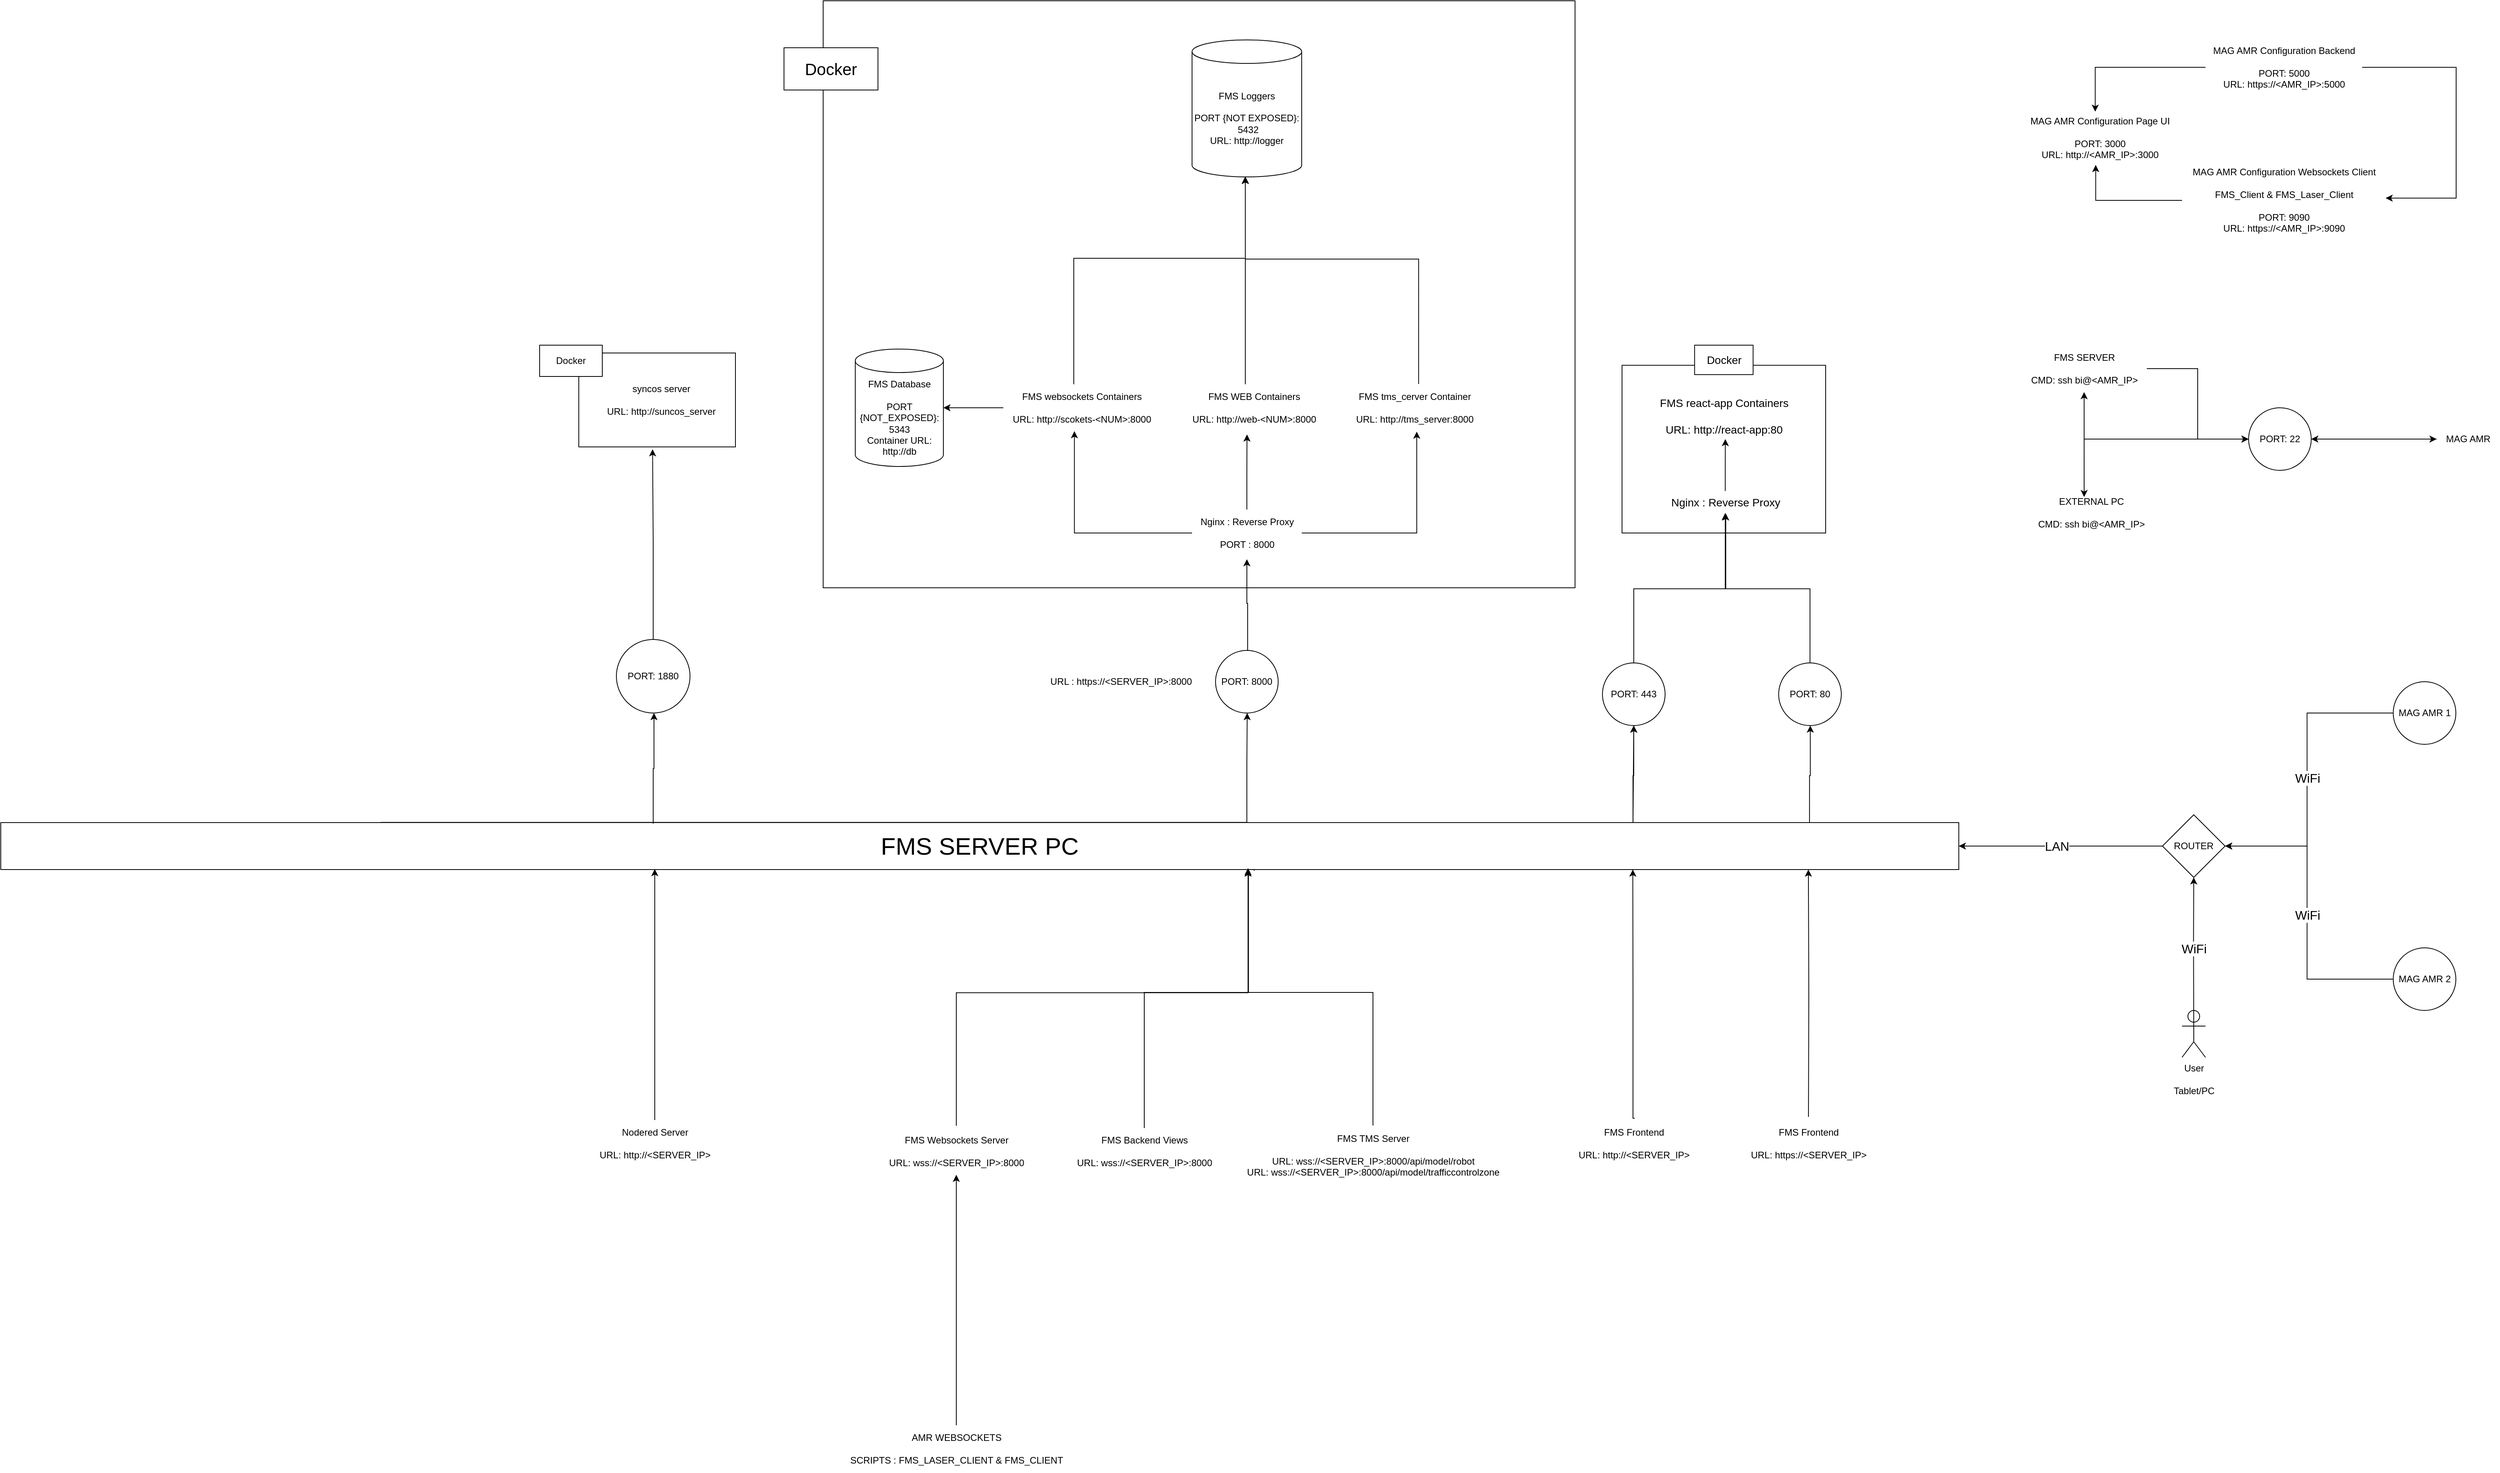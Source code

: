 <mxfile version="24.4.4" type="github">
  <diagram name="Page-1" id="4uziE1oLJJKGPmLhwlbQ">
    <mxGraphModel dx="5523" dy="4136" grid="1" gridSize="10" guides="1" tooltips="1" connect="1" arrows="1" fold="1" page="1" pageScale="1" pageWidth="827" pageHeight="1169" math="0" shadow="0">
      <root>
        <mxCell id="0" />
        <mxCell id="1" parent="0" />
        <mxCell id="d4IRpbyM-tJKFZe9OpfI-15" value="FMS Websockets Server&lt;br&gt;&lt;br&gt;URL: wss://&amp;lt;SERVER_IP&amp;gt;:8000" style="text;html=1;align=center;verticalAlign=middle;resizable=0;points=[];autosize=1;strokeColor=none;fillColor=none;" parent="1" vertex="1">
          <mxGeometry x="-980" y="-70" width="200" height="60" as="geometry" />
        </mxCell>
        <mxCell id="d4IRpbyM-tJKFZe9OpfI-19" value="URL : https://&amp;lt;SERVER_IP&amp;gt;:8000" style="text;html=1;align=center;verticalAlign=middle;resizable=0;points=[];autosize=1;strokeColor=none;fillColor=none;" parent="1" vertex="1">
          <mxGeometry x="-770" y="-655" width="200" height="30" as="geometry" />
        </mxCell>
        <mxCell id="Z2g0h0O7BvEjqw7_qJMP-42" style="edgeStyle=orthogonalEdgeStyle;rounded=0;orthogonalLoop=1;jettySize=auto;html=1;exitX=0.5;exitY=0.005;exitDx=0;exitDy=0;exitPerimeter=0;" edge="1" parent="1" source="d4IRpbyM-tJKFZe9OpfI-20">
          <mxGeometry relative="1" as="geometry">
            <mxPoint x="-508" y="-403" as="targetPoint" />
            <mxPoint x="-548" y="-41.495" as="sourcePoint" />
            <Array as="points">
              <mxPoint x="-640" y="-243" />
              <mxPoint x="-507" y="-243" />
              <mxPoint x="-507" y="-403" />
            </Array>
          </mxGeometry>
        </mxCell>
        <mxCell id="d4IRpbyM-tJKFZe9OpfI-20" value="FMS Backend Views&lt;br&gt;&lt;br&gt;URL: wss://&amp;lt;SERVER_IP&amp;gt;:8000" style="text;html=1;align=center;verticalAlign=middle;resizable=0;points=[];autosize=1;strokeColor=none;fillColor=none;" parent="1" vertex="1">
          <mxGeometry x="-740" y="-70" width="200" height="60" as="geometry" />
        </mxCell>
        <mxCell id="d4IRpbyM-tJKFZe9OpfI-21" value="FMS TMS Server&lt;br&gt;&lt;br&gt;URL: wss://&amp;lt;SERVER_IP&amp;gt;:8000/api/model/robot&lt;div&gt;URL: wss://&amp;lt;SERVER_IP&amp;gt;:8000/api/model/&lt;span style=&quot;background-color: initial;&quot;&gt;trafficcontrolzone&lt;/span&gt;&lt;br&gt;&lt;/div&gt;" style="text;html=1;align=center;verticalAlign=middle;resizable=0;points=[];autosize=1;strokeColor=none;fillColor=none;" parent="1" vertex="1">
          <mxGeometry x="-523" y="-70" width="350" height="70" as="geometry" />
        </mxCell>
        <mxCell id="d4IRpbyM-tJKFZe9OpfI-41" style="edgeStyle=orthogonalEdgeStyle;rounded=0;orthogonalLoop=1;jettySize=auto;html=1;" parent="1" source="d4IRpbyM-tJKFZe9OpfI-40" target="d4IRpbyM-tJKFZe9OpfI-15" edge="1">
          <mxGeometry relative="1" as="geometry" />
        </mxCell>
        <mxCell id="d4IRpbyM-tJKFZe9OpfI-40" value="AMR WEBSOCKETS&lt;br&gt;&lt;br&gt;SCRIPTS : FMS_LASER_CLIENT &amp;amp; FMS_CLIENT" style="text;html=1;align=center;verticalAlign=middle;resizable=0;points=[];autosize=1;strokeColor=none;fillColor=none;" parent="1" vertex="1">
          <mxGeometry x="-1030" y="310" width="300" height="60" as="geometry" />
        </mxCell>
        <mxCell id="d4IRpbyM-tJKFZe9OpfI-42" value="PORT: 443" style="ellipse;whiteSpace=wrap;html=1;" parent="1" vertex="1">
          <mxGeometry x="-55" y="-664" width="80" height="80" as="geometry" />
        </mxCell>
        <mxCell id="d4IRpbyM-tJKFZe9OpfI-43" value="FMS Frontend&lt;br&gt;&lt;br&gt;URL: https://&amp;lt;SERVER_IP&amp;gt;" style="text;html=1;align=center;verticalAlign=middle;resizable=0;points=[];autosize=1;strokeColor=none;fillColor=none;" parent="1" vertex="1">
          <mxGeometry x="123" y="-80" width="170" height="60" as="geometry" />
        </mxCell>
        <mxCell id="gGpCQwqpqmyP7WzPIFbP-1" value="PORT: 80" style="ellipse;whiteSpace=wrap;html=1;" parent="1" vertex="1">
          <mxGeometry x="170" y="-664" width="80" height="80" as="geometry" />
        </mxCell>
        <mxCell id="gGpCQwqpqmyP7WzPIFbP-3" value="FMS Frontend&lt;br&gt;&lt;br&gt;URL: http://&amp;lt;SERVER_IP&amp;gt;" style="text;html=1;align=center;verticalAlign=middle;resizable=0;points=[];autosize=1;strokeColor=none;fillColor=none;" parent="1" vertex="1">
          <mxGeometry x="-100" y="-80" width="170" height="60" as="geometry" />
        </mxCell>
        <mxCell id="BkfU0cEm2FaU06lFBYUn-11" value="User&lt;br&gt;&lt;br&gt;Tablet/PC" style="shape=umlActor;verticalLabelPosition=bottom;verticalAlign=top;html=1;outlineConnect=0;" parent="1" vertex="1">
          <mxGeometry x="685" y="-220" width="30" height="60" as="geometry" />
        </mxCell>
        <mxCell id="BkfU0cEm2FaU06lFBYUn-14" value="&lt;font style=&quot;font-size: 31px;&quot;&gt;FMS SERVER PC&lt;/font&gt;" style="rounded=0;whiteSpace=wrap;html=1;" parent="1" vertex="1">
          <mxGeometry x="-2100" y="-460" width="2500" height="60" as="geometry" />
        </mxCell>
        <mxCell id="BkfU0cEm2FaU06lFBYUn-17" value="MAG AMR 1" style="ellipse;whiteSpace=wrap;html=1;aspect=fixed;" parent="1" vertex="1">
          <mxGeometry x="954.67" y="-640" width="80" height="80" as="geometry" />
        </mxCell>
        <mxCell id="BkfU0cEm2FaU06lFBYUn-24" value="ROUTER" style="rhombus;whiteSpace=wrap;html=1;" parent="1" vertex="1">
          <mxGeometry x="660" y="-470" width="80" height="80" as="geometry" />
        </mxCell>
        <mxCell id="BkfU0cEm2FaU06lFBYUn-26" value="MAG AMR 2" style="ellipse;whiteSpace=wrap;html=1;aspect=fixed;" parent="1" vertex="1">
          <mxGeometry x="954.67" y="-300" width="80" height="80" as="geometry" />
        </mxCell>
        <mxCell id="BkfU0cEm2FaU06lFBYUn-28" value="" style="endArrow=classic;html=1;rounded=0;entryX=0.5;entryY=1;entryDx=0;entryDy=0;exitX=0.5;exitY=0.5;exitDx=0;exitDy=0;exitPerimeter=0;" parent="1" source="BkfU0cEm2FaU06lFBYUn-11" target="BkfU0cEm2FaU06lFBYUn-24" edge="1">
          <mxGeometry relative="1" as="geometry">
            <mxPoint x="-395.33" y="200" as="sourcePoint" />
            <mxPoint x="-235.33" y="200" as="targetPoint" />
            <Array as="points">
              <mxPoint x="699.67" y="-190" />
              <mxPoint x="699.67" y="-310" />
            </Array>
          </mxGeometry>
        </mxCell>
        <mxCell id="BkfU0cEm2FaU06lFBYUn-29" value="WiFi" style="edgeLabel;resizable=0;html=1;;align=center;verticalAlign=middle;fontSize=16;" parent="BkfU0cEm2FaU06lFBYUn-28" connectable="0" vertex="1">
          <mxGeometry relative="1" as="geometry">
            <mxPoint y="-10" as="offset" />
          </mxGeometry>
        </mxCell>
        <mxCell id="BkfU0cEm2FaU06lFBYUn-32" value="" style="endArrow=classic;html=1;rounded=0;entryX=1;entryY=0.5;entryDx=0;entryDy=0;exitX=0;exitY=0.5;exitDx=0;exitDy=0;" parent="1" source="BkfU0cEm2FaU06lFBYUn-26" target="BkfU0cEm2FaU06lFBYUn-24" edge="1">
          <mxGeometry relative="1" as="geometry">
            <mxPoint x="-180" y="340" as="sourcePoint" />
            <mxPoint x="-71" y="170" as="targetPoint" />
            <Array as="points">
              <mxPoint x="844.67" y="-260" />
              <mxPoint x="844.67" y="-430" />
            </Array>
          </mxGeometry>
        </mxCell>
        <mxCell id="BkfU0cEm2FaU06lFBYUn-33" value="WiFi" style="edgeLabel;resizable=0;html=1;;align=center;verticalAlign=middle;fontSize=16;" parent="BkfU0cEm2FaU06lFBYUn-32" connectable="0" vertex="1">
          <mxGeometry relative="1" as="geometry" />
        </mxCell>
        <mxCell id="BkfU0cEm2FaU06lFBYUn-36" value="" style="endArrow=classic;html=1;rounded=0;entryX=1;entryY=0.5;entryDx=0;entryDy=0;exitX=0;exitY=0.5;exitDx=0;exitDy=0;" parent="1" source="BkfU0cEm2FaU06lFBYUn-17" target="BkfU0cEm2FaU06lFBYUn-24" edge="1">
          <mxGeometry relative="1" as="geometry">
            <mxPoint x="-29.75" y="340" as="sourcePoint" />
            <mxPoint x="-29.75" y="130" as="targetPoint" />
            <Array as="points">
              <mxPoint x="844.67" y="-600" />
              <mxPoint x="844.67" y="-430" />
            </Array>
          </mxGeometry>
        </mxCell>
        <mxCell id="BkfU0cEm2FaU06lFBYUn-37" value="WiFi" style="edgeLabel;resizable=0;html=1;;align=center;verticalAlign=middle;fontSize=16;" parent="BkfU0cEm2FaU06lFBYUn-36" connectable="0" vertex="1">
          <mxGeometry relative="1" as="geometry" />
        </mxCell>
        <mxCell id="BkfU0cEm2FaU06lFBYUn-38" value="" style="endArrow=classic;html=1;rounded=0;entryX=1;entryY=0.5;entryDx=0;entryDy=0;exitX=0;exitY=0.5;exitDx=0;exitDy=0;" parent="1" source="BkfU0cEm2FaU06lFBYUn-24" target="BkfU0cEm2FaU06lFBYUn-14" edge="1">
          <mxGeometry relative="1" as="geometry">
            <mxPoint x="179" y="160" as="sourcePoint" />
            <mxPoint x="90" y="-10" as="targetPoint" />
            <Array as="points" />
          </mxGeometry>
        </mxCell>
        <mxCell id="BkfU0cEm2FaU06lFBYUn-39" value="LAN" style="edgeLabel;resizable=0;html=1;;align=center;verticalAlign=middle;fontSize=16;" parent="BkfU0cEm2FaU06lFBYUn-38" connectable="0" vertex="1">
          <mxGeometry relative="1" as="geometry">
            <mxPoint x="-5" as="offset" />
          </mxGeometry>
        </mxCell>
        <mxCell id="eR9-a2rp6OlcqTeFynbH-12" style="edgeStyle=orthogonalEdgeStyle;rounded=0;orthogonalLoop=1;jettySize=auto;html=1;entryX=0.5;entryY=1;entryDx=0;entryDy=0;" parent="1" target="d4IRpbyM-tJKFZe9OpfI-42" edge="1">
          <mxGeometry relative="1" as="geometry">
            <mxPoint x="-16" y="-460" as="sourcePoint" />
            <mxPoint x="-16.11" y="-580" as="targetPoint" />
          </mxGeometry>
        </mxCell>
        <mxCell id="eR9-a2rp6OlcqTeFynbH-14" style="edgeStyle=orthogonalEdgeStyle;rounded=0;orthogonalLoop=1;jettySize=auto;html=1;entryX=0.5;entryY=1;entryDx=0;entryDy=0;" parent="1" target="d4IRpbyM-tJKFZe9OpfI-42" edge="1">
          <mxGeometry relative="1" as="geometry">
            <mxPoint x="-16" y="-460" as="sourcePoint" />
            <mxPoint x="-15" y="-584" as="targetPoint" />
            <Array as="points">
              <mxPoint x="-16" y="-520" />
              <mxPoint x="-15" y="-520" />
            </Array>
          </mxGeometry>
        </mxCell>
        <mxCell id="eR9-a2rp6OlcqTeFynbH-15" style="edgeStyle=orthogonalEdgeStyle;rounded=0;orthogonalLoop=1;jettySize=auto;html=1;entryX=0.5;entryY=1;entryDx=0;entryDy=0;" parent="1" edge="1">
          <mxGeometry relative="1" as="geometry">
            <mxPoint x="209.38" y="-460" as="sourcePoint" />
            <mxPoint x="210.38" y="-584" as="targetPoint" />
            <Array as="points">
              <mxPoint x="209.38" y="-520" />
              <mxPoint x="210.38" y="-520" />
            </Array>
          </mxGeometry>
        </mxCell>
        <mxCell id="02he-1anPqTySfMf4MrX-14" value="" style="rounded=0;whiteSpace=wrap;html=1;" parent="1" vertex="1">
          <mxGeometry x="-30.0" y="-1044.286" width="260" height="214.286" as="geometry" />
        </mxCell>
        <mxCell id="d4IRpbyM-tJKFZe9OpfI-45" value="Nginx : Reverse Proxy" style="text;html=1;align=center;verticalAlign=middle;resizable=0;points=[];autosize=1;strokeColor=none;fillColor=none;fontSize=14;" parent="1" vertex="1">
          <mxGeometry x="21.823" y="-883.571" width="160" height="30" as="geometry" />
        </mxCell>
        <mxCell id="d4IRpbyM-tJKFZe9OpfI-47" value="FMS react-app Containers&lt;br style=&quot;font-size: 14px;&quot;&gt;&lt;br style=&quot;font-size: 14px;&quot;&gt;URL: http://react-app:80" style="text;html=1;align=center;verticalAlign=middle;resizable=0;points=[];autosize=1;strokeColor=none;fillColor=none;fontSize=14;fontStyle=0" parent="1" vertex="1">
          <mxGeometry x="5.005" y="-1008.571" width="190" height="60" as="geometry" />
        </mxCell>
        <mxCell id="02he-1anPqTySfMf4MrX-18" value="Docker" style="rounded=0;whiteSpace=wrap;html=1;fontSize=14;" parent="1" vertex="1">
          <mxGeometry x="62.66" y="-1070" width="74.69" height="37.62" as="geometry" />
        </mxCell>
        <mxCell id="Z2g0h0O7BvEjqw7_qJMP-7" style="edgeStyle=orthogonalEdgeStyle;rounded=0;orthogonalLoop=1;jettySize=auto;html=1;entryX=0.51;entryY=0.976;entryDx=0;entryDy=0;entryPerimeter=0;" edge="1" parent="1" source="d4IRpbyM-tJKFZe9OpfI-45" target="d4IRpbyM-tJKFZe9OpfI-47">
          <mxGeometry relative="1" as="geometry" />
        </mxCell>
        <mxCell id="Z2g0h0O7BvEjqw7_qJMP-8" style="edgeStyle=orthogonalEdgeStyle;rounded=0;orthogonalLoop=1;jettySize=auto;html=1;entryX=0.5;entryY=0.933;entryDx=0;entryDy=0;entryPerimeter=0;" edge="1" parent="1" source="d4IRpbyM-tJKFZe9OpfI-42" target="d4IRpbyM-tJKFZe9OpfI-45">
          <mxGeometry relative="1" as="geometry" />
        </mxCell>
        <mxCell id="Z2g0h0O7BvEjqw7_qJMP-9" style="edgeStyle=orthogonalEdgeStyle;rounded=0;orthogonalLoop=1;jettySize=auto;html=1;entryX=0.504;entryY=0.952;entryDx=0;entryDy=0;entryPerimeter=0;" edge="1" parent="1" source="gGpCQwqpqmyP7WzPIFbP-1" target="d4IRpbyM-tJKFZe9OpfI-45">
          <mxGeometry relative="1" as="geometry" />
        </mxCell>
        <mxCell id="d4IRpbyM-tJKFZe9OpfI-14" value="PORT: 8000" style="ellipse;whiteSpace=wrap;html=1;aspect=fixed;" parent="1" vertex="1">
          <mxGeometry x="-549" y="-680" width="80" height="80" as="geometry" />
        </mxCell>
        <mxCell id="Z2g0h0O7BvEjqw7_qJMP-26" style="edgeStyle=orthogonalEdgeStyle;rounded=0;orthogonalLoop=1;jettySize=auto;html=1;entryX=0.5;entryY=1;entryDx=0;entryDy=0;exitX=0.194;exitY=-0.004;exitDx=0;exitDy=0;exitPerimeter=0;" edge="1" parent="1" source="BkfU0cEm2FaU06lFBYUn-14">
          <mxGeometry relative="1" as="geometry">
            <mxPoint x="-509.56" y="-476" as="sourcePoint" />
            <mxPoint x="-508.56" y="-600" as="targetPoint" />
            <Array as="points">
              <mxPoint x="-509" y="-460" />
              <mxPoint x="-509" y="-536" />
              <mxPoint x="-509" y="-536" />
            </Array>
          </mxGeometry>
        </mxCell>
        <mxCell id="Z2g0h0O7BvEjqw7_qJMP-27" value="" style="group" vertex="1" connectable="0" parent="1">
          <mxGeometry x="-1100" y="-1510" width="1010" height="750" as="geometry" />
        </mxCell>
        <mxCell id="02he-1anPqTySfMf4MrX-9" value="" style="rounded=0;whiteSpace=wrap;html=1;" parent="Z2g0h0O7BvEjqw7_qJMP-27" vertex="1">
          <mxGeometry x="50" width="960" height="750" as="geometry" />
        </mxCell>
        <mxCell id="d4IRpbyM-tJKFZe9OpfI-16" value="Nginx : Reverse Proxy&lt;br&gt;&lt;br&gt;PORT : 8000" style="text;html=1;align=center;verticalAlign=middle;resizable=0;points=[];autosize=1;strokeColor=none;fillColor=none;" parent="Z2g0h0O7BvEjqw7_qJMP-27" vertex="1">
          <mxGeometry x="521" y="650" width="140" height="60" as="geometry" />
        </mxCell>
        <mxCell id="d4IRpbyM-tJKFZe9OpfI-25" value="FMS WEB Containers&lt;br&gt;&lt;br&gt;URL: http://web-&amp;lt;NUM&amp;gt;:8000" style="text;html=1;align=center;verticalAlign=middle;resizable=0;points=[];autosize=1;strokeColor=none;fillColor=none;" parent="Z2g0h0O7BvEjqw7_qJMP-27" vertex="1">
          <mxGeometry x="510" y="490" width="180" height="60" as="geometry" />
        </mxCell>
        <mxCell id="d4IRpbyM-tJKFZe9OpfI-27" value="FMS websockets Containers&lt;br&gt;&lt;br&gt;URL: http://scokets-&amp;lt;NUM&amp;gt;:8000" style="text;html=1;align=center;verticalAlign=middle;resizable=0;points=[];autosize=1;strokeColor=none;fillColor=none;" parent="Z2g0h0O7BvEjqw7_qJMP-27" vertex="1">
          <mxGeometry x="280" y="490" width="200" height="60" as="geometry" />
        </mxCell>
        <mxCell id="Z2g0h0O7BvEjqw7_qJMP-20" style="edgeStyle=orthogonalEdgeStyle;rounded=0;orthogonalLoop=1;jettySize=auto;html=1;exitX=0.531;exitY=-0.006;exitDx=0;exitDy=0;exitPerimeter=0;" edge="1" parent="Z2g0h0O7BvEjqw7_qJMP-27" source="d4IRpbyM-tJKFZe9OpfI-28">
          <mxGeometry relative="1" as="geometry">
            <mxPoint x="589" y="225" as="targetPoint" />
            <mxPoint x="758.08" y="488.98" as="sourcePoint" />
            <Array as="points">
              <mxPoint x="810" y="330" />
              <mxPoint x="589" y="330" />
            </Array>
          </mxGeometry>
        </mxCell>
        <mxCell id="d4IRpbyM-tJKFZe9OpfI-28" value="FMS tms_cerver Container&lt;br&gt;&lt;br&gt;URL: http://tms_server:8000" style="text;html=1;align=center;verticalAlign=middle;resizable=0;points=[];autosize=1;strokeColor=none;fillColor=none;" parent="Z2g0h0O7BvEjqw7_qJMP-27" vertex="1">
          <mxGeometry x="720" y="490" width="170" height="60" as="geometry" />
        </mxCell>
        <mxCell id="d4IRpbyM-tJKFZe9OpfI-32" value="FMS Database&lt;br&gt;&lt;br&gt;PORT {NOT_EXPOSED}: 5343&lt;br&gt;Container URL: http://db" style="shape=cylinder3;whiteSpace=wrap;html=1;boundedLbl=1;backgroundOutline=1;size=15;" parent="Z2g0h0O7BvEjqw7_qJMP-27" vertex="1">
          <mxGeometry x="91" y="445" width="112.5" height="150" as="geometry" />
        </mxCell>
        <mxCell id="d4IRpbyM-tJKFZe9OpfI-39" value="&lt;span style=&quot;text-wrap: nowrap;&quot;&gt;FMS Loggers&lt;/span&gt;&lt;br style=&quot;text-wrap: nowrap;&quot;&gt;&lt;br style=&quot;text-wrap: nowrap;&quot;&gt;&lt;span style=&quot;text-wrap: nowrap;&quot;&gt;PORT {NOT EXPOSED}:&lt;/span&gt;&lt;div&gt;&lt;span style=&quot;text-wrap: nowrap;&quot;&gt;&amp;nbsp;5432&lt;/span&gt;&lt;br style=&quot;text-wrap: nowrap;&quot;&gt;&lt;span style=&quot;text-wrap: nowrap;&quot;&gt;URL: http://logger&lt;/span&gt;&lt;/div&gt;" style="shape=cylinder3;whiteSpace=wrap;html=1;boundedLbl=1;backgroundOutline=1;size=15;" parent="Z2g0h0O7BvEjqw7_qJMP-27" vertex="1">
          <mxGeometry x="521" y="50" width="140" height="175" as="geometry" />
        </mxCell>
        <mxCell id="02he-1anPqTySfMf4MrX-10" value="Docker" style="rounded=0;whiteSpace=wrap;html=1;fontSize=21;" parent="Z2g0h0O7BvEjqw7_qJMP-27" vertex="1">
          <mxGeometry y="60" width="120" height="54" as="geometry" />
        </mxCell>
        <mxCell id="Z2g0h0O7BvEjqw7_qJMP-17" style="edgeStyle=orthogonalEdgeStyle;rounded=0;orthogonalLoop=1;jettySize=auto;html=1;entryX=0.5;entryY=1;entryDx=0;entryDy=0;entryPerimeter=0;" edge="1" parent="Z2g0h0O7BvEjqw7_qJMP-27">
          <mxGeometry relative="1" as="geometry">
            <mxPoint x="589" y="490" as="sourcePoint" />
            <mxPoint x="589" y="225" as="targetPoint" />
          </mxGeometry>
        </mxCell>
        <mxCell id="Z2g0h0O7BvEjqw7_qJMP-19" style="edgeStyle=orthogonalEdgeStyle;rounded=0;orthogonalLoop=1;jettySize=auto;html=1;entryX=0.5;entryY=1;entryDx=0;entryDy=0;entryPerimeter=0;" edge="1" parent="Z2g0h0O7BvEjqw7_qJMP-27">
          <mxGeometry relative="1" as="geometry">
            <mxPoint x="370" y="490" as="sourcePoint" />
            <mxPoint x="588.99" y="224.4" as="targetPoint" />
            <Array as="points">
              <mxPoint x="370" y="490" />
              <mxPoint x="370" y="329" />
              <mxPoint x="589" y="329" />
            </Array>
          </mxGeometry>
        </mxCell>
        <mxCell id="Z2g0h0O7BvEjqw7_qJMP-21" style="edgeStyle=orthogonalEdgeStyle;rounded=0;orthogonalLoop=1;jettySize=auto;html=1;entryX=1;entryY=0.5;entryDx=0;entryDy=0;entryPerimeter=0;" edge="1" parent="Z2g0h0O7BvEjqw7_qJMP-27" source="d4IRpbyM-tJKFZe9OpfI-27" target="d4IRpbyM-tJKFZe9OpfI-32">
          <mxGeometry relative="1" as="geometry" />
        </mxCell>
        <mxCell id="Z2g0h0O7BvEjqw7_qJMP-22" style="edgeStyle=orthogonalEdgeStyle;rounded=0;orthogonalLoop=1;jettySize=auto;html=1;entryX=0.454;entryY=0.998;entryDx=0;entryDy=0;entryPerimeter=0;" edge="1" parent="Z2g0h0O7BvEjqw7_qJMP-27" source="d4IRpbyM-tJKFZe9OpfI-16" target="d4IRpbyM-tJKFZe9OpfI-27">
          <mxGeometry relative="1" as="geometry" />
        </mxCell>
        <mxCell id="Z2g0h0O7BvEjqw7_qJMP-23" style="edgeStyle=orthogonalEdgeStyle;rounded=0;orthogonalLoop=1;jettySize=auto;html=1;entryX=0.451;entryY=1.069;entryDx=0;entryDy=0;entryPerimeter=0;" edge="1" parent="Z2g0h0O7BvEjqw7_qJMP-27" source="d4IRpbyM-tJKFZe9OpfI-16" target="d4IRpbyM-tJKFZe9OpfI-25">
          <mxGeometry relative="1" as="geometry" />
        </mxCell>
        <mxCell id="Z2g0h0O7BvEjqw7_qJMP-24" style="edgeStyle=orthogonalEdgeStyle;rounded=0;orthogonalLoop=1;jettySize=auto;html=1;entryX=0.517;entryY=1.008;entryDx=0;entryDy=0;entryPerimeter=0;" edge="1" parent="Z2g0h0O7BvEjqw7_qJMP-27" source="d4IRpbyM-tJKFZe9OpfI-16" target="d4IRpbyM-tJKFZe9OpfI-28">
          <mxGeometry relative="1" as="geometry" />
        </mxCell>
        <mxCell id="d4IRpbyM-tJKFZe9OpfI-17" style="edgeStyle=orthogonalEdgeStyle;rounded=0;orthogonalLoop=1;jettySize=auto;html=1;entryX=0.493;entryY=1.058;entryDx=0;entryDy=0;entryPerimeter=0;" parent="1" edge="1">
          <mxGeometry relative="1" as="geometry">
            <mxPoint x="-508" y="-680" as="sourcePoint" />
            <mxPoint x="-508.98" y="-796.52" as="targetPoint" />
            <Array as="points">
              <mxPoint x="-508" y="-740" />
              <mxPoint x="-509" y="-740" />
            </Array>
          </mxGeometry>
        </mxCell>
        <mxCell id="Z2g0h0O7BvEjqw7_qJMP-29" style="edgeStyle=orthogonalEdgeStyle;rounded=0;orthogonalLoop=1;jettySize=auto;html=1;entryX=0.83;entryY=1.067;entryDx=0;entryDy=0;entryPerimeter=0;" edge="1" parent="1">
          <mxGeometry relative="1" as="geometry">
            <mxPoint x="208.04" y="-84.02" as="sourcePoint" />
            <mxPoint x="207.94" y="-400" as="targetPoint" />
          </mxGeometry>
        </mxCell>
        <mxCell id="Z2g0h0O7BvEjqw7_qJMP-30" style="edgeStyle=orthogonalEdgeStyle;rounded=0;orthogonalLoop=1;jettySize=auto;html=1;entryX=0.833;entryY=1.037;entryDx=0;entryDy=0;entryPerimeter=0;" edge="1" parent="1">
          <mxGeometry relative="1" as="geometry">
            <mxPoint x="-13.75" y="-82.22" as="sourcePoint" />
            <mxPoint x="-16.25" y="-400.0" as="targetPoint" />
            <Array as="points">
              <mxPoint x="-16" y="-82" />
              <mxPoint x="-16" y="-242" />
            </Array>
          </mxGeometry>
        </mxCell>
        <mxCell id="Z2g0h0O7BvEjqw7_qJMP-32" value="" style="group" vertex="1" connectable="0" parent="1">
          <mxGeometry x="480" y="-1460" width="610" height="634" as="geometry" />
        </mxCell>
        <mxCell id="02he-1anPqTySfMf4MrX-19" value="" style="group;fontSize=21;" parent="Z2g0h0O7BvEjqw7_qJMP-32" connectable="0" vertex="1">
          <mxGeometry width="555" height="255" as="geometry" />
        </mxCell>
        <mxCell id="d4IRpbyM-tJKFZe9OpfI-5" value="&lt;div&gt;&lt;span style=&quot;background-color: initial;&quot;&gt;MAG AMR Configuration Page UI&lt;/span&gt;&lt;br&gt;&lt;/div&gt;&lt;div&gt;&lt;br&gt;&lt;/div&gt;&lt;div&gt;PORT: 3000&lt;/div&gt;URL: http://&amp;lt;AMR_IP&amp;gt;:3000" style="text;html=1;align=center;verticalAlign=middle;resizable=0;points=[];autosize=1;strokeColor=none;fillColor=none;" parent="02he-1anPqTySfMf4MrX-19" vertex="1">
          <mxGeometry y="90" width="200" height="70" as="geometry" />
        </mxCell>
        <mxCell id="Z2g0h0O7BvEjqw7_qJMP-10" value="" style="group" vertex="1" connectable="0" parent="02he-1anPqTySfMf4MrX-19">
          <mxGeometry x="205" width="350" height="255" as="geometry" />
        </mxCell>
        <mxCell id="d4IRpbyM-tJKFZe9OpfI-6" value="&lt;div&gt;&lt;span style=&quot;background-color: initial;&quot;&gt;MAG AMR Configuration Backend&lt;br&gt;&lt;/span&gt;&lt;br&gt;&lt;/div&gt;&lt;div&gt;PORT: 5000&lt;/div&gt;URL: https://&amp;lt;AMR_IP&amp;gt;:5000" style="text;html=1;align=center;verticalAlign=middle;resizable=0;points=[];autosize=1;strokeColor=none;fillColor=none;" parent="Z2g0h0O7BvEjqw7_qJMP-10" vertex="1">
          <mxGeometry x="30" width="200" height="70" as="geometry" />
        </mxCell>
        <mxCell id="d4IRpbyM-tJKFZe9OpfI-7" value="&lt;div&gt;&lt;span style=&quot;background-color: initial;&quot;&gt;MAG AMR Configuration Websockets Client&lt;/span&gt;&lt;br&gt;&lt;/div&gt;&lt;div&gt;&lt;span style=&quot;background-color: initial;&quot;&gt;&lt;br&gt;&lt;/span&gt;&lt;/div&gt;&lt;div&gt;&lt;span style=&quot;background-color: initial;&quot;&gt;FMS_Client &amp;amp; FMS_Laser_Client&lt;/span&gt;&lt;/div&gt;&lt;div&gt;&lt;br&gt;PORT: 9090&lt;/div&gt;URL: https://&amp;lt;AMR_IP&amp;gt;:9090" style="text;html=1;align=center;verticalAlign=middle;resizable=0;points=[];autosize=1;strokeColor=none;fillColor=none;" parent="Z2g0h0O7BvEjqw7_qJMP-10" vertex="1">
          <mxGeometry y="155" width="260" height="100" as="geometry" />
        </mxCell>
        <mxCell id="d4IRpbyM-tJKFZe9OpfI-12" style="edgeStyle=orthogonalEdgeStyle;rounded=0;orthogonalLoop=1;jettySize=auto;html=1;entryX=1;entryY=0.471;entryDx=0;entryDy=0;entryPerimeter=0;" parent="Z2g0h0O7BvEjqw7_qJMP-10" source="d4IRpbyM-tJKFZe9OpfI-6" target="d4IRpbyM-tJKFZe9OpfI-7" edge="1">
          <mxGeometry relative="1" as="geometry">
            <Array as="points">
              <mxPoint x="350" y="35" />
              <mxPoint x="350" y="202" />
            </Array>
          </mxGeometry>
        </mxCell>
        <mxCell id="d4IRpbyM-tJKFZe9OpfI-9" style="edgeStyle=orthogonalEdgeStyle;rounded=0;orthogonalLoop=1;jettySize=auto;html=1;entryX=0.471;entryY=0.024;entryDx=0;entryDy=0;entryPerimeter=0;" parent="02he-1anPqTySfMf4MrX-19" source="d4IRpbyM-tJKFZe9OpfI-6" target="d4IRpbyM-tJKFZe9OpfI-5" edge="1">
          <mxGeometry relative="1" as="geometry" />
        </mxCell>
        <mxCell id="d4IRpbyM-tJKFZe9OpfI-13" style="edgeStyle=orthogonalEdgeStyle;rounded=0;orthogonalLoop=1;jettySize=auto;html=1;entryX=0.474;entryY=0.997;entryDx=0;entryDy=0;entryPerimeter=0;" parent="02he-1anPqTySfMf4MrX-19" source="d4IRpbyM-tJKFZe9OpfI-7" target="d4IRpbyM-tJKFZe9OpfI-5" edge="1">
          <mxGeometry relative="1" as="geometry" />
        </mxCell>
        <mxCell id="Z2g0h0O7BvEjqw7_qJMP-31" value="" style="group" vertex="1" connectable="0" parent="Z2g0h0O7BvEjqw7_qJMP-32">
          <mxGeometry y="390" width="610" height="244" as="geometry" />
        </mxCell>
        <mxCell id="02he-1anPqTySfMf4MrX-4" style="edgeStyle=orthogonalEdgeStyle;rounded=0;orthogonalLoop=1;jettySize=auto;html=1;" parent="Z2g0h0O7BvEjqw7_qJMP-31" source="gGpCQwqpqmyP7WzPIFbP-5" target="02he-1anPqTySfMf4MrX-2" edge="1">
          <mxGeometry relative="1" as="geometry" />
        </mxCell>
        <mxCell id="02he-1anPqTySfMf4MrX-5" style="edgeStyle=orthogonalEdgeStyle;rounded=0;orthogonalLoop=1;jettySize=auto;html=1;" parent="Z2g0h0O7BvEjqw7_qJMP-31" source="gGpCQwqpqmyP7WzPIFbP-5" target="02he-1anPqTySfMf4MrX-1" edge="1">
          <mxGeometry relative="1" as="geometry" />
        </mxCell>
        <mxCell id="gGpCQwqpqmyP7WzPIFbP-5" value="PORT: 22" style="ellipse;whiteSpace=wrap;html=1;aspect=fixed;" parent="Z2g0h0O7BvEjqw7_qJMP-31" vertex="1">
          <mxGeometry x="290" y="80" width="80" height="80" as="geometry" />
        </mxCell>
        <mxCell id="02he-1anPqTySfMf4MrX-3" style="edgeStyle=orthogonalEdgeStyle;rounded=0;orthogonalLoop=1;jettySize=auto;html=1;entryX=0;entryY=0.5;entryDx=0;entryDy=0;" parent="Z2g0h0O7BvEjqw7_qJMP-31" source="02he-1anPqTySfMf4MrX-1" target="gGpCQwqpqmyP7WzPIFbP-5" edge="1">
          <mxGeometry relative="1" as="geometry" />
        </mxCell>
        <mxCell id="02he-1anPqTySfMf4MrX-1" value="FMS SERVER&lt;br&gt;&lt;br&gt;CMD: ssh bi@&amp;lt;AMR_IP&amp;gt;" style="text;html=1;align=center;verticalAlign=middle;resizable=0;points=[];autosize=1;strokeColor=none;fillColor=none;" parent="Z2g0h0O7BvEjqw7_qJMP-31" vertex="1">
          <mxGeometry width="160" height="60" as="geometry" />
        </mxCell>
        <mxCell id="02he-1anPqTySfMf4MrX-7" style="edgeStyle=orthogonalEdgeStyle;rounded=0;orthogonalLoop=1;jettySize=auto;html=1;entryX=1;entryY=0.5;entryDx=0;entryDy=0;" parent="Z2g0h0O7BvEjqw7_qJMP-31" source="02he-1anPqTySfMf4MrX-2" target="gGpCQwqpqmyP7WzPIFbP-5" edge="1">
          <mxGeometry relative="1" as="geometry" />
        </mxCell>
        <mxCell id="02he-1anPqTySfMf4MrX-2" value="MAG AMR" style="text;html=1;align=center;verticalAlign=middle;resizable=0;points=[];autosize=1;strokeColor=none;fillColor=none;" parent="Z2g0h0O7BvEjqw7_qJMP-31" vertex="1">
          <mxGeometry x="530" y="105" width="80" height="30" as="geometry" />
        </mxCell>
        <mxCell id="02he-1anPqTySfMf4MrX-13" style="edgeStyle=orthogonalEdgeStyle;rounded=0;orthogonalLoop=1;jettySize=auto;html=1;entryX=0;entryY=0.5;entryDx=0;entryDy=0;" parent="Z2g0h0O7BvEjqw7_qJMP-31" source="02he-1anPqTySfMf4MrX-11" target="gGpCQwqpqmyP7WzPIFbP-5" edge="1">
          <mxGeometry relative="1" as="geometry">
            <Array as="points">
              <mxPoint x="80" y="120" />
            </Array>
          </mxGeometry>
        </mxCell>
        <mxCell id="02he-1anPqTySfMf4MrX-11" value="EXTERNAL PC&lt;br&gt;&lt;br&gt;CMD: ssh bi@&amp;lt;AMR_IP&amp;gt;" style="text;html=1;align=center;verticalAlign=middle;resizable=0;points=[];autosize=1;strokeColor=none;fillColor=none;" parent="Z2g0h0O7BvEjqw7_qJMP-31" vertex="1">
          <mxGeometry x="9" y="184" width="160" height="60" as="geometry" />
        </mxCell>
        <mxCell id="02he-1anPqTySfMf4MrX-12" style="edgeStyle=orthogonalEdgeStyle;rounded=0;orthogonalLoop=1;jettySize=auto;html=1;entryX=0.444;entryY=0.167;entryDx=0;entryDy=0;entryPerimeter=0;" parent="Z2g0h0O7BvEjqw7_qJMP-31" source="gGpCQwqpqmyP7WzPIFbP-5" target="02he-1anPqTySfMf4MrX-11" edge="1">
          <mxGeometry relative="1" as="geometry" />
        </mxCell>
        <mxCell id="Z2g0h0O7BvEjqw7_qJMP-34" value="" style="group" vertex="1" connectable="0" parent="1">
          <mxGeometry x="-1800" y="-1400" width="250" height="460" as="geometry" />
        </mxCell>
        <mxCell id="Z2g0h0O7BvEjqw7_qJMP-38" value="" style="group;movable=1;resizable=1;rotatable=1;deletable=1;editable=1;locked=0;connectable=1;" vertex="1" connectable="0" parent="Z2g0h0O7BvEjqw7_qJMP-34">
          <mxGeometry x="388" y="330" width="250" height="130" as="geometry" />
        </mxCell>
        <mxCell id="BkfU0cEm2FaU06lFBYUn-8" value="" style="rounded=0;whiteSpace=wrap;html=1;movable=1;resizable=1;rotatable=1;deletable=1;editable=1;locked=0;connectable=1;" parent="Z2g0h0O7BvEjqw7_qJMP-38" vertex="1">
          <mxGeometry x="50" y="10" width="200" height="120" as="geometry" />
        </mxCell>
        <mxCell id="BkfU0cEm2FaU06lFBYUn-3" value="syncos server&lt;div&gt;&lt;br&gt;URL: http://suncos_server&lt;/div&gt;" style="text;html=1;align=center;verticalAlign=middle;resizable=1;points=[];autosize=1;strokeColor=none;fillColor=none;movable=1;rotatable=1;deletable=1;editable=1;locked=0;connectable=1;" parent="Z2g0h0O7BvEjqw7_qJMP-38" vertex="1">
          <mxGeometry x="75" y="40" width="160" height="60" as="geometry" />
        </mxCell>
        <mxCell id="BkfU0cEm2FaU06lFBYUn-9" value="Docker" style="rounded=0;whiteSpace=wrap;html=1;movable=1;resizable=1;rotatable=1;deletable=1;editable=1;locked=0;connectable=1;" parent="Z2g0h0O7BvEjqw7_qJMP-38" vertex="1">
          <mxGeometry width="80" height="40" as="geometry" />
        </mxCell>
        <mxCell id="BkfU0cEm2FaU06lFBYUn-1" value="Nodered Server&lt;br&gt;&lt;br&gt;URL: http://&amp;lt;SERVER_IP&amp;gt;" style="text;html=1;align=center;verticalAlign=middle;resizable=0;points=[];autosize=1;strokeColor=none;fillColor=none;" parent="1" vertex="1">
          <mxGeometry x="-1350" y="-80" width="170" height="60" as="geometry" />
        </mxCell>
        <mxCell id="BkfU0cEm2FaU06lFBYUn-2" value="PORT: 1880" style="ellipse;whiteSpace=wrap;html=1;aspect=fixed;movable=1;resizable=1;rotatable=1;deletable=1;editable=1;locked=0;connectable=1;" parent="1" vertex="1">
          <mxGeometry x="-1314" y="-694" width="94" height="94" as="geometry" />
        </mxCell>
        <mxCell id="BkfU0cEm2FaU06lFBYUn-7" style="edgeStyle=orthogonalEdgeStyle;rounded=0;orthogonalLoop=1;jettySize=auto;html=1;entryX=0.471;entryY=1.025;entryDx=0;entryDy=0;entryPerimeter=0;movable=1;resizable=1;rotatable=1;deletable=1;editable=1;locked=0;connectable=1;" parent="1" source="BkfU0cEm2FaU06lFBYUn-2" target="BkfU0cEm2FaU06lFBYUn-8" edge="1">
          <mxGeometry relative="1" as="geometry" />
        </mxCell>
        <mxCell id="Z2g0h0O7BvEjqw7_qJMP-36" style="edgeStyle=orthogonalEdgeStyle;rounded=0;orthogonalLoop=1;jettySize=auto;html=1;entryX=0.178;entryY=0.99;entryDx=0;entryDy=0;entryPerimeter=0;" edge="1" parent="1" source="BkfU0cEm2FaU06lFBYUn-1">
          <mxGeometry relative="1" as="geometry">
            <mxPoint x="-1265" y="-400.6" as="targetPoint" />
          </mxGeometry>
        </mxCell>
        <mxCell id="Z2g0h0O7BvEjqw7_qJMP-37" style="edgeStyle=orthogonalEdgeStyle;rounded=0;orthogonalLoop=1;jettySize=auto;html=1;entryX=0.178;entryY=0.99;entryDx=0;entryDy=0;entryPerimeter=0;exitX=0.178;exitY=0.02;exitDx=0;exitDy=0;exitPerimeter=0;movable=1;resizable=1;rotatable=1;deletable=1;editable=1;locked=0;connectable=1;" edge="1" parent="1">
          <mxGeometry relative="1" as="geometry">
            <mxPoint x="-1267" y="-458.8" as="sourcePoint" />
            <mxPoint x="-1266" y="-600" as="targetPoint" />
            <Array as="points">
              <mxPoint x="-1267" y="-529" />
              <mxPoint x="-1266" y="-529" />
            </Array>
          </mxGeometry>
        </mxCell>
        <mxCell id="Z2g0h0O7BvEjqw7_qJMP-39" style="edgeStyle=orthogonalEdgeStyle;rounded=0;orthogonalLoop=1;jettySize=auto;html=1;entryX=0.637;entryY=1.044;entryDx=0;entryDy=0;entryPerimeter=0;" edge="1" parent="1">
          <mxGeometry relative="1" as="geometry">
            <mxPoint x="-880" y="-72.64" as="sourcePoint" />
            <mxPoint x="-507.5" y="-400.0" as="targetPoint" />
            <Array as="points">
              <mxPoint x="-880" y="-242.64" />
              <mxPoint x="-507" y="-242.64" />
            </Array>
          </mxGeometry>
        </mxCell>
        <mxCell id="Z2g0h0O7BvEjqw7_qJMP-43" style="edgeStyle=orthogonalEdgeStyle;rounded=0;orthogonalLoop=1;jettySize=auto;html=1;entryX=0.637;entryY=1.018;entryDx=0;entryDy=0;entryPerimeter=0;" edge="1" parent="1">
          <mxGeometry relative="1" as="geometry">
            <mxPoint x="-348.0" y="-73" as="sourcePoint" />
            <mxPoint x="-507.5" y="-401.92" as="targetPoint" />
            <Array as="points">
              <mxPoint x="-348" y="-243" />
              <mxPoint x="-507" y="-243" />
            </Array>
          </mxGeometry>
        </mxCell>
      </root>
    </mxGraphModel>
  </diagram>
</mxfile>
